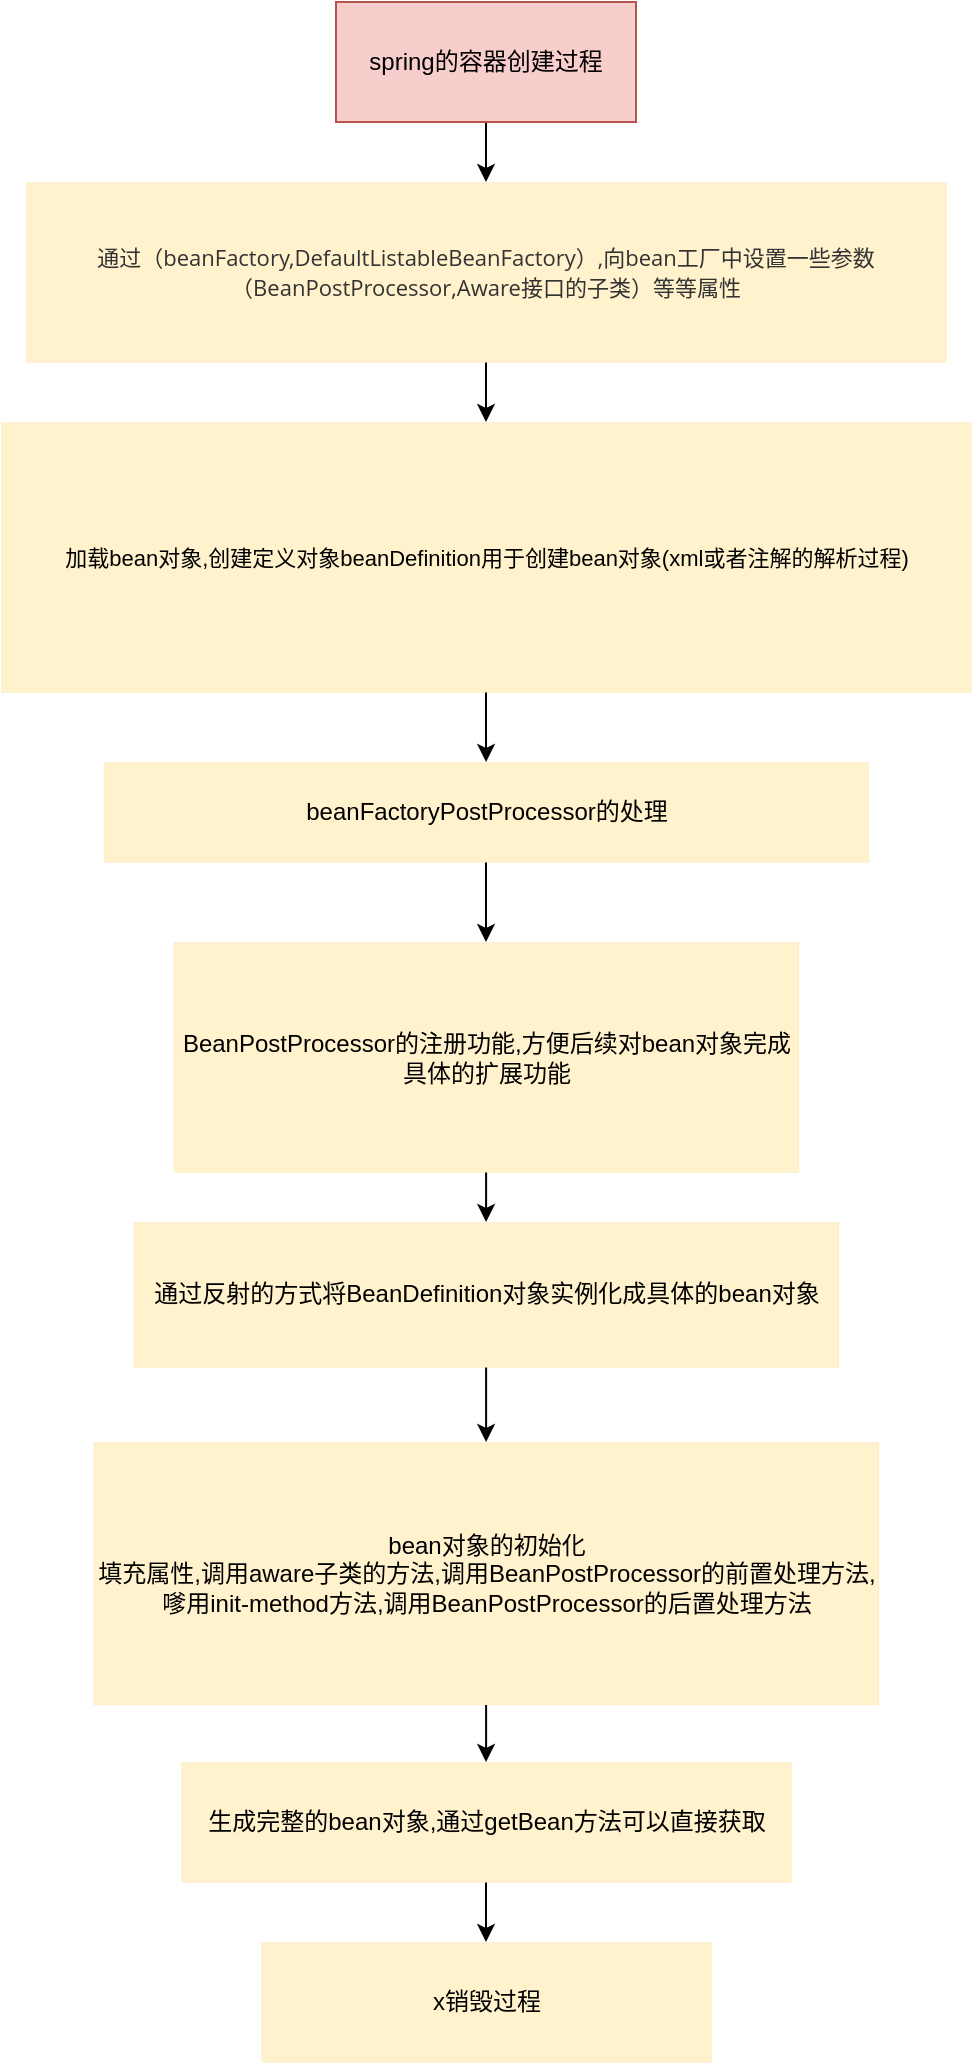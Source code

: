 <mxfile version="20.0.3" type="github">
  <diagram id="-AZNz4xqfqHh4EXn1rlM" name="第 1 页">
    <mxGraphModel dx="1096" dy="735" grid="1" gridSize="10" guides="1" tooltips="1" connect="1" arrows="1" fold="1" page="1" pageScale="1" pageWidth="827" pageHeight="1169" math="0" shadow="0">
      <root>
        <mxCell id="0" />
        <mxCell id="1" parent="0" />
        <mxCell id="jEjgb2xcBFfW1WI0vrEP-3" value="" style="edgeStyle=orthogonalEdgeStyle;rounded=0;orthogonalLoop=1;jettySize=auto;html=1;fontSize=11;align=center;verticalAlign=middle;labelBackgroundColor=none;" parent="1" source="jEjgb2xcBFfW1WI0vrEP-1" target="jEjgb2xcBFfW1WI0vrEP-2" edge="1">
          <mxGeometry relative="1" as="geometry" />
        </mxCell>
        <mxCell id="jEjgb2xcBFfW1WI0vrEP-1" value="spring的容器创建过程" style="rounded=0;whiteSpace=wrap;html=1;fillColor=#f8cecc;strokeColor=#b85450;align=center;verticalAlign=middle;labelBackgroundColor=none;" parent="1" vertex="1">
          <mxGeometry x="240" y="20" width="150" height="60" as="geometry" />
        </mxCell>
        <mxCell id="jEjgb2xcBFfW1WI0vrEP-5" value="" style="edgeStyle=orthogonalEdgeStyle;rounded=0;orthogonalLoop=1;jettySize=auto;html=1;fontSize=11;align=center;verticalAlign=middle;labelBackgroundColor=none;" parent="1" source="jEjgb2xcBFfW1WI0vrEP-2" target="jEjgb2xcBFfW1WI0vrEP-4" edge="1">
          <mxGeometry relative="1" as="geometry" />
        </mxCell>
        <mxCell id="jEjgb2xcBFfW1WI0vrEP-2" value="&lt;div style=&quot;&quot;&gt;&lt;span style=&quot;font-size: 11px; color: rgb(51, 51, 51); font-family: &amp;quot;Open Sans&amp;quot;, &amp;quot;Clear Sans&amp;quot;, &amp;quot;Helvetica Neue&amp;quot;, Helvetica, Arial, &amp;quot;Segoe UI Emoji&amp;quot;, sans-serif; orphans: 4;&quot;&gt;通过（beanFactory,DefaultListableBeanFactory）,向bean工厂中设置一些参数（BeanPostProcessor,Aware接口的子类）等等属性&lt;/span&gt;&lt;/div&gt;" style="rounded=0;whiteSpace=wrap;html=1;perimeterSpacing=0;strokeWidth=0;align=center;fillColor=#fff2cc;strokeColor=#d6b656;gradientColor=none;verticalAlign=middle;labelBackgroundColor=none;" parent="1" vertex="1">
          <mxGeometry x="85" y="110" width="460" height="90" as="geometry" />
        </mxCell>
        <mxCell id="jEjgb2xcBFfW1WI0vrEP-7" value="" style="edgeStyle=orthogonalEdgeStyle;rounded=0;orthogonalLoop=1;jettySize=auto;html=1;fontFamily=Helvetica;fontSize=11;align=center;verticalAlign=middle;labelBackgroundColor=none;" parent="1" source="jEjgb2xcBFfW1WI0vrEP-4" target="jEjgb2xcBFfW1WI0vrEP-6" edge="1">
          <mxGeometry relative="1" as="geometry" />
        </mxCell>
        <mxCell id="jEjgb2xcBFfW1WI0vrEP-4" value="&lt;div style=&quot;orphans: 4;&quot;&gt;&lt;span style=&quot;font-size: 11px;&quot;&gt;加载bean对象,创建定义对象beanDefinition用于创建bean对象(xml或者注解的解析过程)&lt;/span&gt;&lt;/div&gt;" style="rounded=0;whiteSpace=wrap;html=1;align=center;fillColor=#fff2cc;strokeColor=#d6b656;strokeWidth=0;gradientColor=none;verticalAlign=middle;labelBackgroundColor=none;" parent="1" vertex="1">
          <mxGeometry x="72.5" y="230" width="485" height="135" as="geometry" />
        </mxCell>
        <mxCell id="jEjgb2xcBFfW1WI0vrEP-9" value="" style="edgeStyle=orthogonalEdgeStyle;rounded=0;orthogonalLoop=1;jettySize=auto;html=1;fontFamily=Helvetica;fontSize=11;align=center;verticalAlign=middle;labelBackgroundColor=none;" parent="1" source="jEjgb2xcBFfW1WI0vrEP-6" target="jEjgb2xcBFfW1WI0vrEP-8" edge="1">
          <mxGeometry relative="1" as="geometry" />
        </mxCell>
        <mxCell id="jEjgb2xcBFfW1WI0vrEP-6" value="beanFactoryPostProcessor的处理" style="whiteSpace=wrap;html=1;align=center;fillColor=#fff2cc;strokeColor=#d6b656;rounded=0;strokeWidth=0;gradientColor=none;verticalAlign=middle;labelBackgroundColor=none;" parent="1" vertex="1">
          <mxGeometry x="123.75" y="400" width="382.5" height="50" as="geometry" />
        </mxCell>
        <mxCell id="jEjgb2xcBFfW1WI0vrEP-13" value="" style="edgeStyle=orthogonalEdgeStyle;rounded=0;orthogonalLoop=1;jettySize=auto;html=1;fontFamily=Helvetica;fontSize=11;align=center;verticalAlign=middle;labelBackgroundColor=none;" parent="1" source="jEjgb2xcBFfW1WI0vrEP-8" target="jEjgb2xcBFfW1WI0vrEP-12" edge="1">
          <mxGeometry relative="1" as="geometry" />
        </mxCell>
        <mxCell id="jEjgb2xcBFfW1WI0vrEP-8" value="BeanPostProcessor的注册功能,方便后续对bean对象完成具体的扩展功能" style="whiteSpace=wrap;html=1;align=center;fillColor=#fff2cc;strokeColor=#d6b656;rounded=0;strokeWidth=0;gradientColor=none;verticalAlign=middle;labelBackgroundColor=none;" parent="1" vertex="1">
          <mxGeometry x="158.75" y="490" width="312.5" height="115" as="geometry" />
        </mxCell>
        <mxCell id="jEjgb2xcBFfW1WI0vrEP-15" value="" style="edgeStyle=orthogonalEdgeStyle;rounded=0;orthogonalLoop=1;jettySize=auto;html=1;fontFamily=Helvetica;fontSize=11;align=center;verticalAlign=middle;labelBackgroundColor=none;" parent="1" source="jEjgb2xcBFfW1WI0vrEP-12" target="jEjgb2xcBFfW1WI0vrEP-14" edge="1">
          <mxGeometry relative="1" as="geometry" />
        </mxCell>
        <mxCell id="jEjgb2xcBFfW1WI0vrEP-12" value="通过反射的方式将BeanDefinition对象实例化成具体的bean对象" style="whiteSpace=wrap;html=1;align=center;fillColor=#fff2cc;strokeColor=#d6b656;rounded=0;strokeWidth=0;gradientColor=none;verticalAlign=middle;labelBackgroundColor=none;" parent="1" vertex="1">
          <mxGeometry x="138.75" y="630" width="352.5" height="72.5" as="geometry" />
        </mxCell>
        <mxCell id="jEjgb2xcBFfW1WI0vrEP-17" value="" style="edgeStyle=orthogonalEdgeStyle;rounded=0;orthogonalLoop=1;jettySize=auto;html=1;fontFamily=Helvetica;fontSize=11;align=center;verticalAlign=middle;labelBackgroundColor=none;" parent="1" source="jEjgb2xcBFfW1WI0vrEP-14" target="jEjgb2xcBFfW1WI0vrEP-16" edge="1">
          <mxGeometry relative="1" as="geometry" />
        </mxCell>
        <mxCell id="jEjgb2xcBFfW1WI0vrEP-14" value="bean对象的初始化&lt;br&gt;填充属性,调用aware子类的方法,调用BeanPostProcessor的前置处理方法,嗲用init-method方法,调用BeanPostProcessor的后置处理方法" style="whiteSpace=wrap;html=1;align=center;fillColor=#fff2cc;strokeColor=#d6b656;rounded=0;strokeWidth=0;gradientColor=none;verticalAlign=middle;labelBackgroundColor=none;" parent="1" vertex="1">
          <mxGeometry x="118.75" y="740" width="392.5" height="131.25" as="geometry" />
        </mxCell>
        <mxCell id="jEjgb2xcBFfW1WI0vrEP-19" value="" style="edgeStyle=orthogonalEdgeStyle;rounded=0;orthogonalLoop=1;jettySize=auto;html=1;fontFamily=Helvetica;fontSize=11;align=center;verticalAlign=middle;labelBackgroundColor=none;" parent="1" source="jEjgb2xcBFfW1WI0vrEP-16" target="jEjgb2xcBFfW1WI0vrEP-18" edge="1">
          <mxGeometry relative="1" as="geometry" />
        </mxCell>
        <mxCell id="jEjgb2xcBFfW1WI0vrEP-16" value="生成完整的bean对象,通过getBean方法可以直接获取" style="whiteSpace=wrap;html=1;align=center;fillColor=#fff2cc;strokeColor=#d6b656;rounded=0;strokeWidth=0;gradientColor=none;verticalAlign=middle;labelBackgroundColor=none;" parent="1" vertex="1">
          <mxGeometry x="162.5" y="900" width="305" height="60" as="geometry" />
        </mxCell>
        <mxCell id="jEjgb2xcBFfW1WI0vrEP-18" value="x销毁过程" style="whiteSpace=wrap;html=1;align=center;fillColor=#fff2cc;strokeColor=#d6b656;rounded=0;strokeWidth=0;gradientColor=none;verticalAlign=middle;labelBackgroundColor=none;" parent="1" vertex="1">
          <mxGeometry x="202.5" y="990" width="225" height="60" as="geometry" />
        </mxCell>
      </root>
    </mxGraphModel>
  </diagram>
</mxfile>
